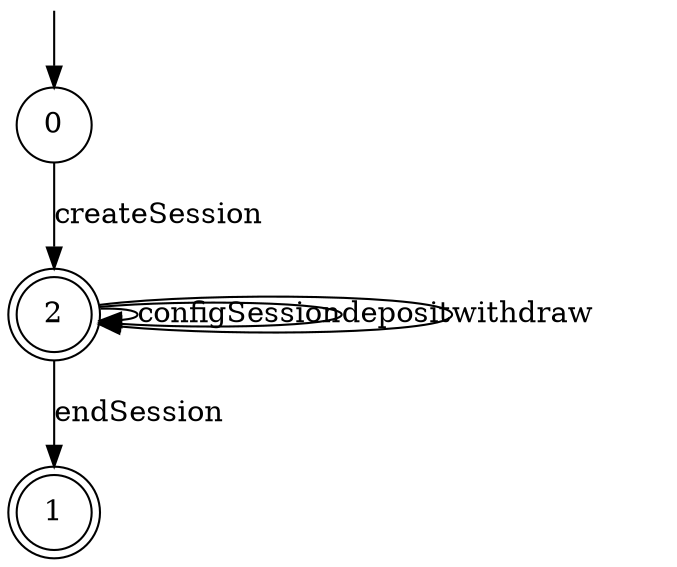 digraph g {

	s0 [shape="circle" label="0"];
	s1 [shape="doublecircle" label="1"];
	s2 [shape="doublecircle" label="2"];
	s0 -> s2 [label="createSession"];
	s2 -> s2 [label="configSession"];
	s2 -> s2 [label="deposit"];
	s2 -> s1 [label="endSession"];
	s2 -> s2 [label="withdraw"];

__start0 [label="" shape="none" width="0" height="0"];
__start0 -> s0;

}
